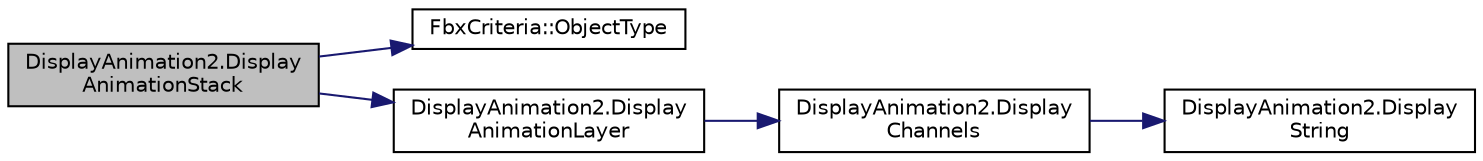 digraph "DisplayAnimation2.DisplayAnimationStack"
{
  edge [fontname="Helvetica",fontsize="10",labelfontname="Helvetica",labelfontsize="10"];
  node [fontname="Helvetica",fontsize="10",shape=record];
  rankdir="LR";
  Node40 [label="DisplayAnimation2.Display\lAnimationStack",height=0.2,width=0.4,color="black", fillcolor="grey75", style="filled", fontcolor="black"];
  Node40 -> Node41 [color="midnightblue",fontsize="10",style="solid"];
  Node41 [label="FbxCriteria::ObjectType",height=0.2,width=0.4,color="black", fillcolor="white", style="filled",URL="$class_fbx_criteria.html#a760d66022a8febcd3fd0c5fbbb534023"];
  Node40 -> Node42 [color="midnightblue",fontsize="10",style="solid"];
  Node42 [label="DisplayAnimation2.Display\lAnimationLayer",height=0.2,width=0.4,color="black", fillcolor="white", style="filled",URL="$namespace_display_animation2.html#a87bcefe9ae4144d32e93a4fa58ee269d"];
  Node42 -> Node43 [color="midnightblue",fontsize="10",style="solid"];
  Node43 [label="DisplayAnimation2.Display\lChannels",height=0.2,width=0.4,color="black", fillcolor="white", style="filled",URL="$namespace_display_animation2.html#a5d4a4f3638af7347010f27ba9d6a5320"];
  Node43 -> Node44 [color="midnightblue",fontsize="10",style="solid"];
  Node44 [label="DisplayAnimation2.Display\lString",height=0.2,width=0.4,color="black", fillcolor="white", style="filled",URL="$namespace_display_animation2.html#ad022ed8dee36f6dd02eaba9883652853"];
}
